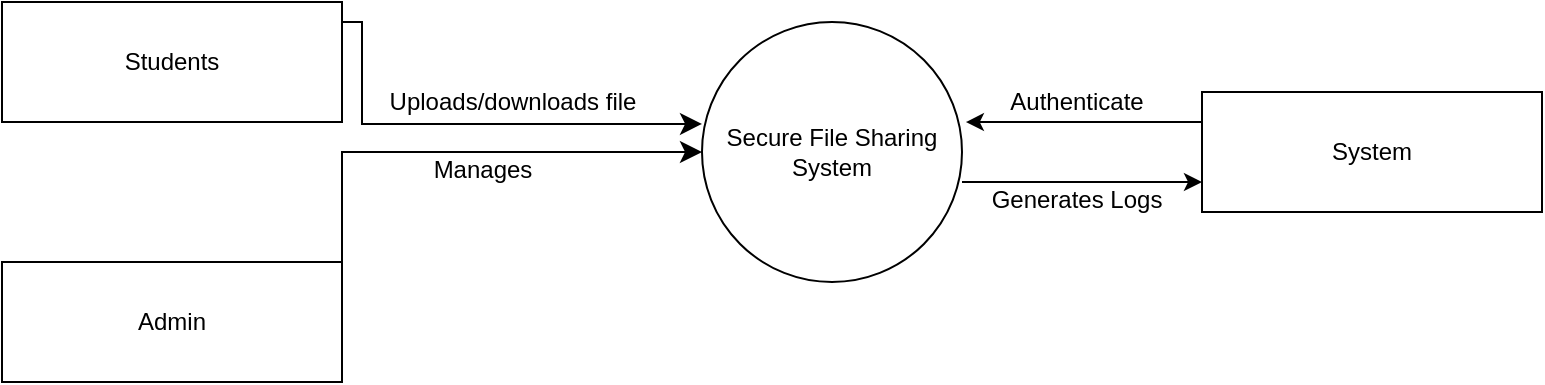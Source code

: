 <mxfile version="26.2.14">
  <diagram id="R2lEEEUBdFMjLlhIrx00" name="Page-1">
    <mxGraphModel dx="1098" dy="614" grid="1" gridSize="10" guides="1" tooltips="1" connect="1" arrows="1" fold="1" page="1" pageScale="1" pageWidth="850" pageHeight="1100" math="0" shadow="0" extFonts="Permanent Marker^https://fonts.googleapis.com/css?family=Permanent+Marker">
      <root>
        <mxCell id="0" />
        <mxCell id="1" parent="0" />
        <mxCell id="PixNw26f1hE8OlnvSnt1-1" value="Students" style="rounded=0;whiteSpace=wrap;html=1;" vertex="1" parent="1">
          <mxGeometry x="40" y="220" width="170" height="60" as="geometry" />
        </mxCell>
        <mxCell id="PixNw26f1hE8OlnvSnt1-3" value="Admin" style="rounded=0;whiteSpace=wrap;html=1;" vertex="1" parent="1">
          <mxGeometry x="40" y="350" width="170" height="60" as="geometry" />
        </mxCell>
        <mxCell id="PixNw26f1hE8OlnvSnt1-4" value="Secure File Sharing System" style="ellipse;whiteSpace=wrap;html=1;aspect=fixed;" vertex="1" parent="1">
          <mxGeometry x="390" y="230" width="130" height="130" as="geometry" />
        </mxCell>
        <mxCell id="PixNw26f1hE8OlnvSnt1-5" value="System" style="rounded=0;whiteSpace=wrap;html=1;" vertex="1" parent="1">
          <mxGeometry x="640" y="265" width="170" height="60" as="geometry" />
        </mxCell>
        <mxCell id="PixNw26f1hE8OlnvSnt1-6" value="" style="edgeStyle=segmentEdgeStyle;endArrow=classic;html=1;curved=0;rounded=0;endSize=8;startSize=8;sourcePerimeterSpacing=0;targetPerimeterSpacing=0;entryX=0;entryY=0.392;entryDx=0;entryDy=0;entryPerimeter=0;" edge="1" parent="1" target="PixNw26f1hE8OlnvSnt1-4">
          <mxGeometry width="100" relative="1" as="geometry">
            <mxPoint x="210" y="230" as="sourcePoint" />
            <mxPoint x="270" y="270" as="targetPoint" />
            <Array as="points">
              <mxPoint x="220" y="230" />
              <mxPoint x="220" y="281" />
            </Array>
          </mxGeometry>
        </mxCell>
        <mxCell id="PixNw26f1hE8OlnvSnt1-9" value="" style="edgeStyle=segmentEdgeStyle;endArrow=classic;html=1;curved=0;rounded=0;endSize=8;startSize=8;sourcePerimeterSpacing=0;targetPerimeterSpacing=0;" edge="1" parent="1" source="PixNw26f1hE8OlnvSnt1-3" target="PixNw26f1hE8OlnvSnt1-4">
          <mxGeometry width="100" relative="1" as="geometry">
            <mxPoint x="160" y="350" as="sourcePoint" />
            <mxPoint x="310" y="390" as="targetPoint" />
            <Array as="points">
              <mxPoint x="210" y="295" />
            </Array>
          </mxGeometry>
        </mxCell>
        <mxCell id="PixNw26f1hE8OlnvSnt1-11" value="" style="edgeStyle=none;orthogonalLoop=1;jettySize=auto;html=1;rounded=0;entryX=1.015;entryY=0.385;entryDx=0;entryDy=0;entryPerimeter=0;exitX=0;exitY=0.25;exitDx=0;exitDy=0;" edge="1" parent="1" source="PixNw26f1hE8OlnvSnt1-5" target="PixNw26f1hE8OlnvSnt1-4">
          <mxGeometry width="100" relative="1" as="geometry">
            <mxPoint x="590" y="280" as="sourcePoint" />
            <mxPoint x="690" y="280" as="targetPoint" />
            <Array as="points" />
          </mxGeometry>
        </mxCell>
        <mxCell id="PixNw26f1hE8OlnvSnt1-21" value="" style="edgeStyle=none;orthogonalLoop=1;jettySize=auto;html=1;rounded=0;entryX=0;entryY=0.75;entryDx=0;entryDy=0;" edge="1" parent="1" target="PixNw26f1hE8OlnvSnt1-5">
          <mxGeometry width="100" relative="1" as="geometry">
            <mxPoint x="520" y="310" as="sourcePoint" />
            <mxPoint x="620" y="310" as="targetPoint" />
            <Array as="points" />
          </mxGeometry>
        </mxCell>
        <mxCell id="PixNw26f1hE8OlnvSnt1-29" value="Uploads/downloads file" style="text;html=1;align=center;verticalAlign=middle;resizable=0;points=[];autosize=1;strokeColor=none;fillColor=none;" vertex="1" parent="1">
          <mxGeometry x="220" y="255" width="150" height="30" as="geometry" />
        </mxCell>
        <mxCell id="PixNw26f1hE8OlnvSnt1-30" value="Manages" style="text;html=1;align=center;verticalAlign=middle;resizable=0;points=[];autosize=1;strokeColor=none;fillColor=none;" vertex="1" parent="1">
          <mxGeometry x="245" y="289" width="70" height="30" as="geometry" />
        </mxCell>
        <mxCell id="PixNw26f1hE8OlnvSnt1-31" value="Authenticate" style="text;html=1;align=center;verticalAlign=middle;resizable=0;points=[];autosize=1;strokeColor=none;fillColor=none;" vertex="1" parent="1">
          <mxGeometry x="532" y="255" width="90" height="30" as="geometry" />
        </mxCell>
        <mxCell id="PixNw26f1hE8OlnvSnt1-32" value="Generates Logs" style="text;html=1;align=center;verticalAlign=middle;resizable=0;points=[];autosize=1;strokeColor=none;fillColor=none;" vertex="1" parent="1">
          <mxGeometry x="522" y="304" width="110" height="30" as="geometry" />
        </mxCell>
      </root>
    </mxGraphModel>
  </diagram>
</mxfile>
